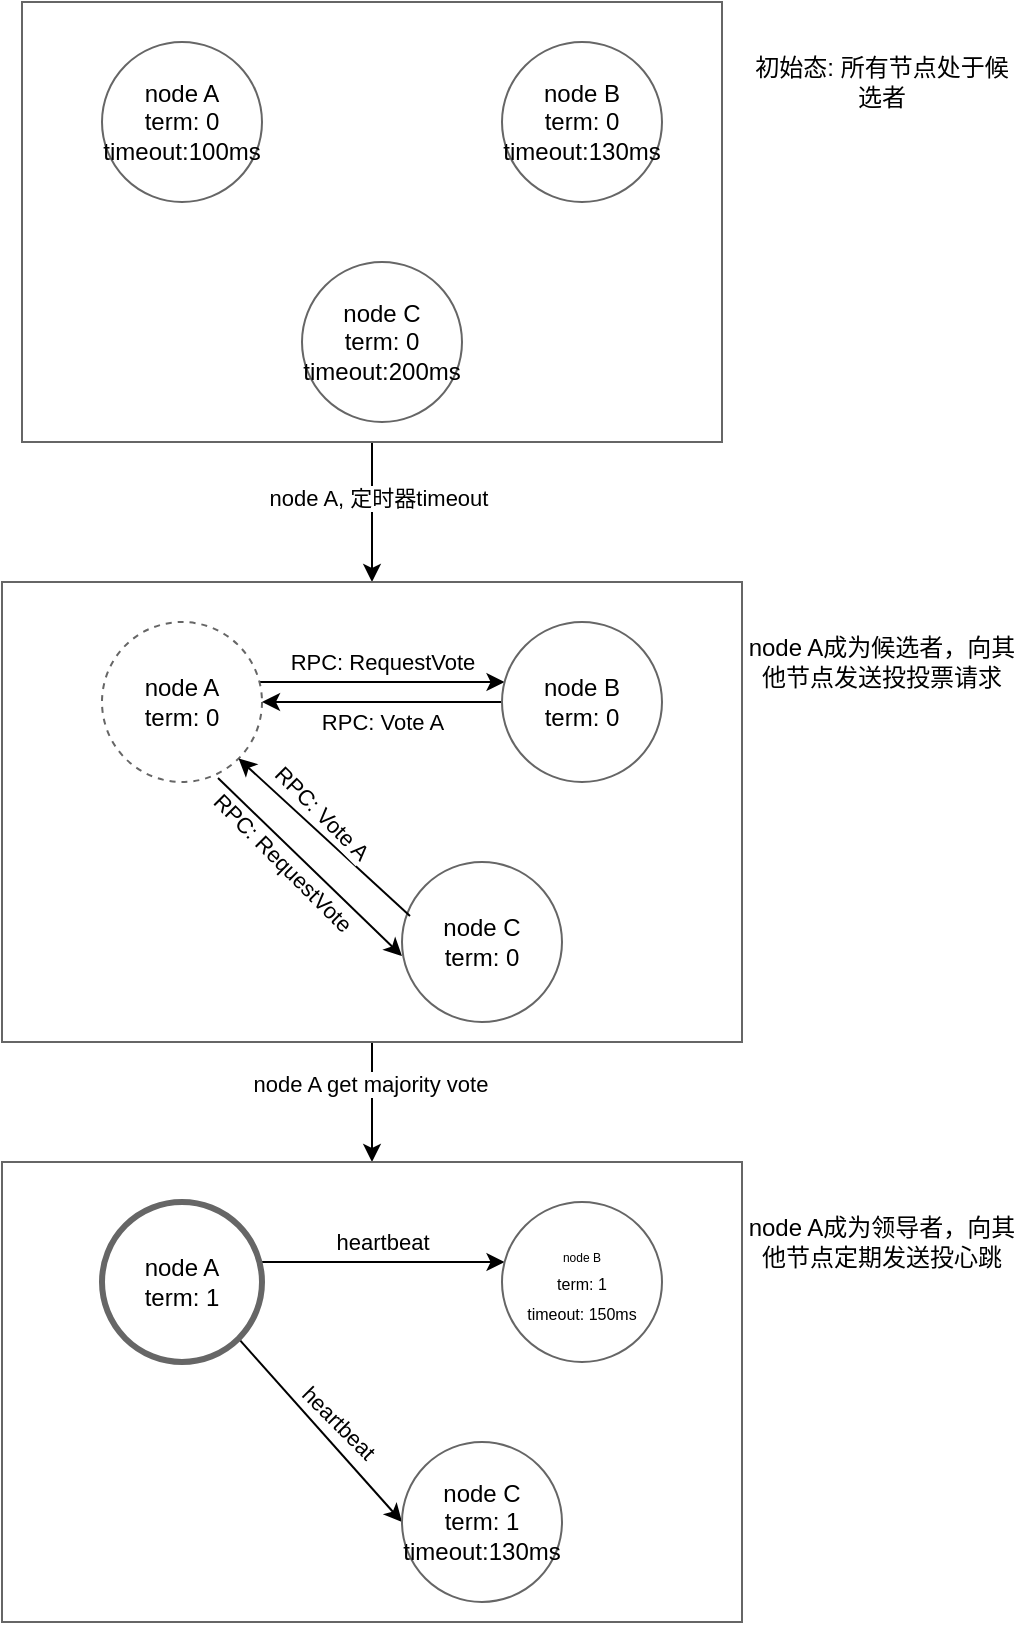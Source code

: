 <mxfile version="13.7.9" type="github">
  <diagram id="HzuxlqTYGU0JJvMgAllK" name="Page-1">
    <mxGraphModel dx="946" dy="1690" grid="1" gridSize="10" guides="1" tooltips="1" connect="1" arrows="1" fold="1" page="1" pageScale="1" pageWidth="827" pageHeight="1169" math="0" shadow="0">
      <root>
        <mxCell id="0" />
        <mxCell id="1" parent="0" />
        <mxCell id="3gDAFY8vy7MsxNnuzWba-13" value="" style="edgeStyle=orthogonalEdgeStyle;rounded=0;orthogonalLoop=1;jettySize=auto;html=1;" edge="1" parent="1" source="3gDAFY8vy7MsxNnuzWba-3" target="3gDAFY8vy7MsxNnuzWba-8">
          <mxGeometry relative="1" as="geometry" />
        </mxCell>
        <mxCell id="3gDAFY8vy7MsxNnuzWba-14" value="node A, 定时器timeout" style="edgeLabel;html=1;align=center;verticalAlign=middle;resizable=0;points=[];" vertex="1" connectable="0" parent="3gDAFY8vy7MsxNnuzWba-13">
          <mxGeometry x="-0.2" y="3" relative="1" as="geometry">
            <mxPoint as="offset" />
          </mxGeometry>
        </mxCell>
        <mxCell id="3gDAFY8vy7MsxNnuzWba-3" value="" style="rounded=0;whiteSpace=wrap;html=1;strokeColor=#666666;" vertex="1" parent="1">
          <mxGeometry x="70" y="-1110" width="350" height="220" as="geometry" />
        </mxCell>
        <mxCell id="3gDAFY8vy7MsxNnuzWba-1" value="node A&lt;br&gt;term: 0&lt;br&gt;timeout:100ms" style="ellipse;whiteSpace=wrap;html=1;aspect=fixed;strokeColor=#666666;" vertex="1" parent="1">
          <mxGeometry x="110" y="-1090" width="80" height="80" as="geometry" />
        </mxCell>
        <mxCell id="3gDAFY8vy7MsxNnuzWba-5" value="&lt;span&gt;node B&lt;/span&gt;&lt;br&gt;&lt;span&gt;term: 0&lt;/span&gt;&lt;br&gt;&lt;span&gt;timeout:130ms&lt;/span&gt;" style="ellipse;whiteSpace=wrap;html=1;aspect=fixed;strokeColor=#666666;" vertex="1" parent="1">
          <mxGeometry x="310" y="-1090" width="80" height="80" as="geometry" />
        </mxCell>
        <mxCell id="3gDAFY8vy7MsxNnuzWba-6" value="&lt;span&gt;node C&lt;/span&gt;&lt;br&gt;&lt;span&gt;term: 0&lt;/span&gt;&lt;br&gt;&lt;span&gt;timeout:200ms&lt;/span&gt;" style="ellipse;whiteSpace=wrap;html=1;aspect=fixed;strokeColor=#666666;" vertex="1" parent="1">
          <mxGeometry x="210" y="-980" width="80" height="80" as="geometry" />
        </mxCell>
        <mxCell id="3gDAFY8vy7MsxNnuzWba-7" value="初始态: 所有节点处于候选者" style="text;html=1;strokeColor=none;fillColor=none;align=center;verticalAlign=middle;whiteSpace=wrap;rounded=0;" vertex="1" parent="1">
          <mxGeometry x="430" y="-1080" width="140" height="20" as="geometry" />
        </mxCell>
        <mxCell id="3gDAFY8vy7MsxNnuzWba-48" value="" style="edgeStyle=none;rounded=0;orthogonalLoop=1;jettySize=auto;html=1;" edge="1" parent="1" source="3gDAFY8vy7MsxNnuzWba-8" target="3gDAFY8vy7MsxNnuzWba-34">
          <mxGeometry relative="1" as="geometry" />
        </mxCell>
        <mxCell id="3gDAFY8vy7MsxNnuzWba-49" value="node A get majority vote" style="edgeLabel;html=1;align=center;verticalAlign=middle;resizable=0;points=[];" vertex="1" connectable="0" parent="3gDAFY8vy7MsxNnuzWba-48">
          <mxGeometry x="-0.3" y="-1" relative="1" as="geometry">
            <mxPoint as="offset" />
          </mxGeometry>
        </mxCell>
        <mxCell id="3gDAFY8vy7MsxNnuzWba-8" value="" style="rounded=0;whiteSpace=wrap;html=1;strokeColor=#666666;" vertex="1" parent="1">
          <mxGeometry x="60" y="-820" width="370" height="230" as="geometry" />
        </mxCell>
        <mxCell id="3gDAFY8vy7MsxNnuzWba-16" value="" style="edgeStyle=orthogonalEdgeStyle;rounded=0;orthogonalLoop=1;jettySize=auto;html=1;" edge="1" parent="1" source="3gDAFY8vy7MsxNnuzWba-9" target="3gDAFY8vy7MsxNnuzWba-10">
          <mxGeometry relative="1" as="geometry">
            <mxPoint x="270" y="-760" as="targetPoint" />
            <Array as="points">
              <mxPoint x="240" y="-770" />
              <mxPoint x="240" y="-770" />
            </Array>
          </mxGeometry>
        </mxCell>
        <mxCell id="3gDAFY8vy7MsxNnuzWba-17" value="RPC: RequestVote" style="edgeLabel;html=1;align=center;verticalAlign=middle;resizable=0;points=[];" vertex="1" connectable="0" parent="3gDAFY8vy7MsxNnuzWba-16">
          <mxGeometry x="0.033" y="-4" relative="1" as="geometry">
            <mxPoint x="-2" y="-14" as="offset" />
          </mxGeometry>
        </mxCell>
        <mxCell id="3gDAFY8vy7MsxNnuzWba-27" value="" style="rounded=0;orthogonalLoop=1;jettySize=auto;html=1;entryX=0;entryY=0.588;entryDx=0;entryDy=0;exitX=0.725;exitY=0.975;exitDx=0;exitDy=0;exitPerimeter=0;entryPerimeter=0;" edge="1" parent="1" source="3gDAFY8vy7MsxNnuzWba-9" target="3gDAFY8vy7MsxNnuzWba-11">
          <mxGeometry relative="1" as="geometry">
            <mxPoint x="160" y="-730" as="sourcePoint" />
            <mxPoint x="210" y="-650" as="targetPoint" />
          </mxGeometry>
        </mxCell>
        <mxCell id="3gDAFY8vy7MsxNnuzWba-9" value="node A&lt;br&gt;term: 0" style="ellipse;whiteSpace=wrap;html=1;aspect=fixed;strokeColor=#666666;dashed=1;" vertex="1" parent="1">
          <mxGeometry x="110" y="-800" width="80" height="80" as="geometry" />
        </mxCell>
        <mxCell id="3gDAFY8vy7MsxNnuzWba-21" value="" style="edgeStyle=orthogonalEdgeStyle;rounded=0;orthogonalLoop=1;jettySize=auto;html=1;entryX=1;entryY=0.5;entryDx=0;entryDy=0;" edge="1" parent="1" source="3gDAFY8vy7MsxNnuzWba-10" target="3gDAFY8vy7MsxNnuzWba-9">
          <mxGeometry relative="1" as="geometry">
            <mxPoint x="230" y="-760" as="targetPoint" />
          </mxGeometry>
        </mxCell>
        <mxCell id="3gDAFY8vy7MsxNnuzWba-10" value="&lt;span&gt;node B&lt;/span&gt;&lt;br&gt;&lt;span&gt;term: 0&lt;/span&gt;" style="ellipse;whiteSpace=wrap;html=1;aspect=fixed;strokeColor=#666666;" vertex="1" parent="1">
          <mxGeometry x="310" y="-800" width="80" height="80" as="geometry" />
        </mxCell>
        <mxCell id="3gDAFY8vy7MsxNnuzWba-11" value="&lt;span&gt;node C&lt;/span&gt;&lt;br&gt;&lt;span&gt;term: 0&lt;/span&gt;" style="ellipse;whiteSpace=wrap;html=1;aspect=fixed;strokeColor=#666666;" vertex="1" parent="1">
          <mxGeometry x="260" y="-680" width="80" height="80" as="geometry" />
        </mxCell>
        <mxCell id="3gDAFY8vy7MsxNnuzWba-12" value="node A成为候选者，向其他节点发送投投票请求" style="text;html=1;strokeColor=none;fillColor=none;align=center;verticalAlign=middle;whiteSpace=wrap;rounded=0;" vertex="1" parent="1">
          <mxGeometry x="430" y="-790" width="140" height="20" as="geometry" />
        </mxCell>
        <mxCell id="3gDAFY8vy7MsxNnuzWba-22" value="RPC: Vote A" style="edgeLabel;html=1;align=center;verticalAlign=middle;resizable=0;points=[];" vertex="1" connectable="0" parent="1">
          <mxGeometry x="250.0" y="-750" as="geometry" />
        </mxCell>
        <mxCell id="3gDAFY8vy7MsxNnuzWba-28" value="" style="rounded=0;orthogonalLoop=1;jettySize=auto;html=1;entryX=1;entryY=1;entryDx=0;entryDy=0;exitX=0.05;exitY=0.338;exitDx=0;exitDy=0;exitPerimeter=0;" edge="1" parent="1" source="3gDAFY8vy7MsxNnuzWba-11" target="3gDAFY8vy7MsxNnuzWba-9">
          <mxGeometry relative="1" as="geometry">
            <mxPoint x="220.004" y="-674.884" as="sourcePoint" />
            <mxPoint x="260.85" y="-600" as="targetPoint" />
          </mxGeometry>
        </mxCell>
        <mxCell id="3gDAFY8vy7MsxNnuzWba-32" value="RPC: Vote A" style="edgeLabel;html=1;align=center;verticalAlign=middle;resizable=0;points=[];rotation=45;" vertex="1" connectable="0" parent="3gDAFY8vy7MsxNnuzWba-28">
          <mxGeometry x="0.483" y="-1" relative="1" as="geometry">
            <mxPoint x="18.65" y="6.88" as="offset" />
          </mxGeometry>
        </mxCell>
        <mxCell id="3gDAFY8vy7MsxNnuzWba-33" value="RPC: RequestVote" style="edgeLabel;html=1;align=center;verticalAlign=middle;resizable=0;points=[];rotation=45;" vertex="1" connectable="0" parent="1">
          <mxGeometry x="199.999" y="-680.002" as="geometry" />
        </mxCell>
        <mxCell id="3gDAFY8vy7MsxNnuzWba-34" value="" style="rounded=0;whiteSpace=wrap;html=1;strokeColor=#666666;" vertex="1" parent="1">
          <mxGeometry x="60" y="-530" width="370" height="230" as="geometry" />
        </mxCell>
        <mxCell id="3gDAFY8vy7MsxNnuzWba-35" value="" style="edgeStyle=orthogonalEdgeStyle;rounded=0;orthogonalLoop=1;jettySize=auto;html=1;" edge="1" parent="1" source="3gDAFY8vy7MsxNnuzWba-39" target="3gDAFY8vy7MsxNnuzWba-41">
          <mxGeometry relative="1" as="geometry">
            <mxPoint x="270" y="-470" as="targetPoint" />
            <Array as="points">
              <mxPoint x="240" y="-480" />
              <mxPoint x="240" y="-480" />
            </Array>
          </mxGeometry>
        </mxCell>
        <mxCell id="3gDAFY8vy7MsxNnuzWba-36" value="heartbeat" style="edgeLabel;html=1;align=center;verticalAlign=middle;resizable=0;points=[];" vertex="1" connectable="0" parent="3gDAFY8vy7MsxNnuzWba-35">
          <mxGeometry x="0.033" y="-4" relative="1" as="geometry">
            <mxPoint x="-2" y="-14" as="offset" />
          </mxGeometry>
        </mxCell>
        <mxCell id="3gDAFY8vy7MsxNnuzWba-38" value="" style="rounded=0;orthogonalLoop=1;jettySize=auto;html=1;exitX=1;exitY=1;exitDx=0;exitDy=0;" edge="1" parent="1" source="3gDAFY8vy7MsxNnuzWba-39">
          <mxGeometry relative="1" as="geometry">
            <mxPoint x="160" y="-440" as="sourcePoint" />
            <mxPoint x="260" y="-350" as="targetPoint" />
          </mxGeometry>
        </mxCell>
        <mxCell id="3gDAFY8vy7MsxNnuzWba-39" value="node A&lt;br&gt;term: 1" style="ellipse;whiteSpace=wrap;html=1;aspect=fixed;strokeColor=#666666;strokeWidth=3;" vertex="1" parent="1">
          <mxGeometry x="110" y="-510" width="80" height="80" as="geometry" />
        </mxCell>
        <mxCell id="3gDAFY8vy7MsxNnuzWba-41" value="&lt;font style=&quot;font-size: 6px&quot;&gt;node B&lt;br&gt;&lt;/font&gt;&lt;span&gt;&lt;font style=&quot;font-size: 8px&quot;&gt;term: 1&lt;br&gt;timeout: 150ms&lt;/font&gt;&lt;br&gt;&lt;/span&gt;" style="ellipse;whiteSpace=wrap;html=1;aspect=fixed;strokeColor=#666666;" vertex="1" parent="1">
          <mxGeometry x="310" y="-510" width="80" height="80" as="geometry" />
        </mxCell>
        <mxCell id="3gDAFY8vy7MsxNnuzWba-42" value="&lt;span&gt;node C&lt;/span&gt;&lt;br&gt;&lt;span&gt;term: 1&lt;br&gt;timeout:130ms&lt;br&gt;&lt;/span&gt;" style="ellipse;whiteSpace=wrap;html=1;aspect=fixed;strokeColor=#666666;" vertex="1" parent="1">
          <mxGeometry x="260" y="-390" width="80" height="80" as="geometry" />
        </mxCell>
        <mxCell id="3gDAFY8vy7MsxNnuzWba-43" value="node A成为领导者，向其他节点定期发送投心跳" style="text;html=1;strokeColor=none;fillColor=none;align=center;verticalAlign=middle;whiteSpace=wrap;rounded=0;" vertex="1" parent="1">
          <mxGeometry x="430" y="-500" width="140" height="20" as="geometry" />
        </mxCell>
        <mxCell id="3gDAFY8vy7MsxNnuzWba-47" value="heartbeat" style="edgeLabel;html=1;align=center;verticalAlign=middle;resizable=0;points=[];rotation=45;" vertex="1" connectable="0" parent="1">
          <mxGeometry x="199.999" y="-390.002" as="geometry">
            <mxPoint x="12.728" y="-26.87" as="offset" />
          </mxGeometry>
        </mxCell>
      </root>
    </mxGraphModel>
  </diagram>
</mxfile>
